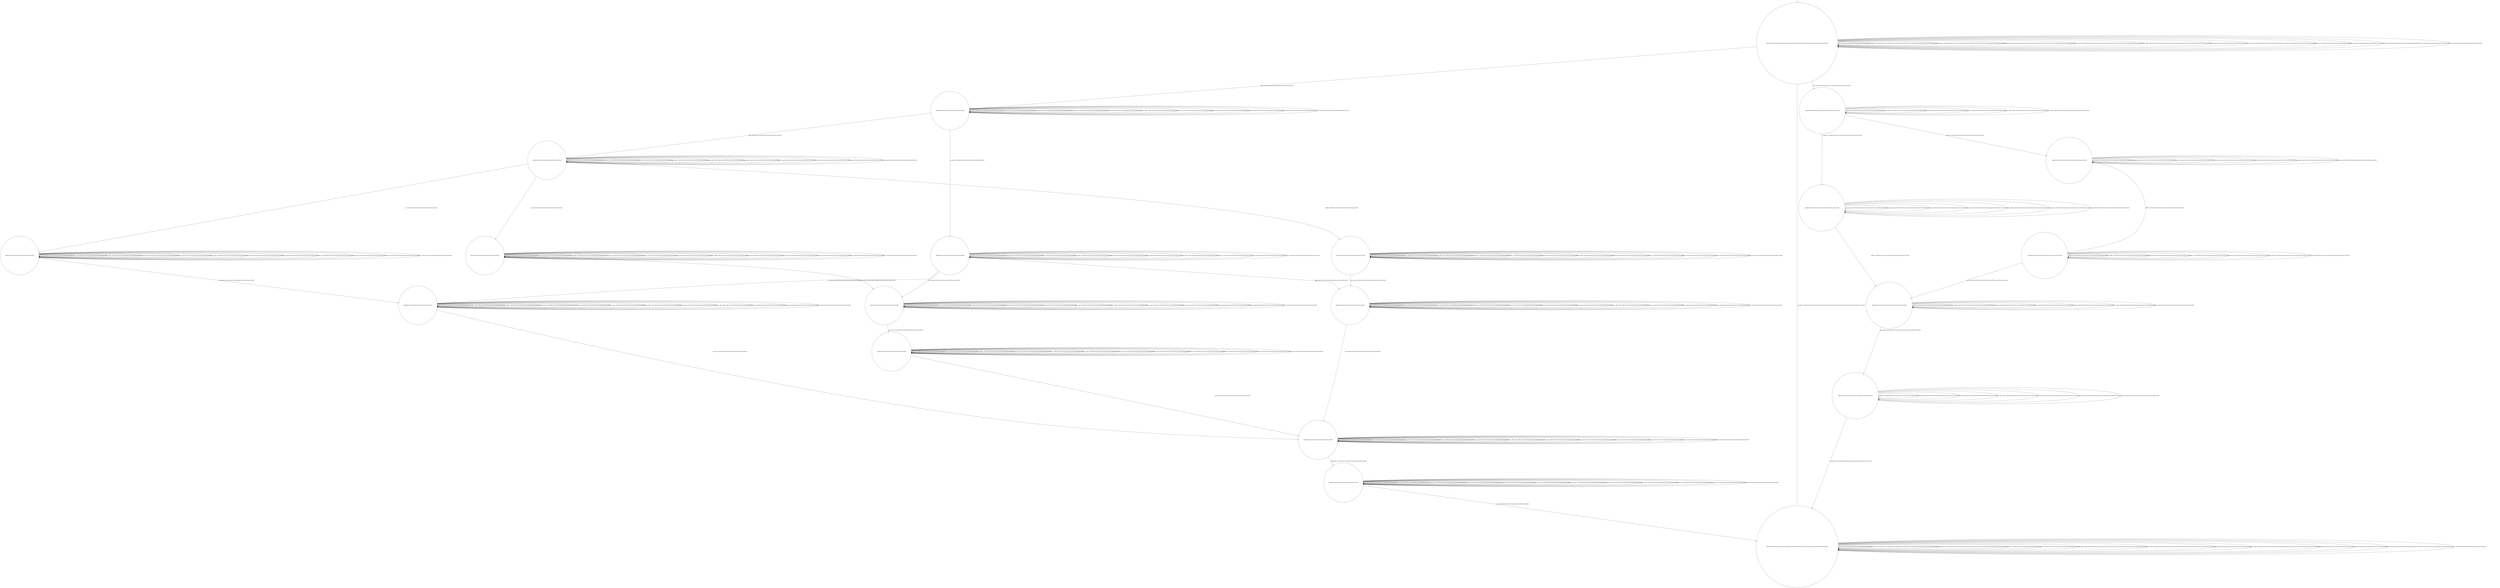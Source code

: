 digraph g {
	edge [lblstyle="above, sloped"];
	s0 [shape="circle" label="0@[((DOL and COF and TEA and CAP and TON and not EUR) or (EUR and COF and not DOL and not TEA and not TON and not CAP))]"];
	s1 [shape="circle" label="1@[((DOL and COF and TEA and CAP and TON and not EUR))]"];
	s2 [shape="circle" label="2@[((DOL and COF and TEA and CAP and TON and not EUR))]"];
	s3 [shape="circle" label="3@[((DOL and COF and TEA and CAP and TON and not EUR))]"];
	s4 [shape="circle" label="4@[((DOL and COF and TEA and CAP and TON and not EUR))]"];
	s5 [shape="circle" label="5@[((DOL and COF and TEA and CAP and TON and not EUR))]"];
	s6 [shape="circle" label="6@[((DOL and COF and TEA and CAP and TON and not EUR))]"];
	s7 [shape="circle" label="7@[((DOL and COF and TEA and CAP and TON and not EUR))]"];
	s8 [shape="circle" label="8@[((DOL and COF and TEA and CAP and TON and not EUR))]"];
	s9 [shape="circle" label="9@[((DOL and COF and TEA and CAP and TON and not EUR))]"];
	s10 [shape="circle" label="10@[((DOL and COF and TEA and CAP and TON and not EUR))]"];
	s11 [shape="circle" label="11@[((DOL and COF and TEA and CAP and TON and not EUR))]"];
	s12 [shape="circle" label="12@[((DOL and COF and TEA and CAP and TON and not EUR))]"];
	s13 [shape="circle" label="13@[((EUR and COF and not DOL and not TEA and not TON and not CAP) or (DOL and COF and TEA and CAP and TON and not EUR))]"];
	s14 [shape="circle" label="14@[((EUR and COF and not DOL and not TEA and not TON and not CAP))]"];
	s15 [shape="circle" label="15@[((EUR and COF and not DOL and not TEA and not TON and not CAP))]"];
	s16 [shape="circle" label="16@[((EUR and COF and not DOL and not TEA and not TON and not CAP))]"];
	s17 [shape="circle" label="17@[((EUR and COF and not DOL and not TEA and not TON and not CAP))]"];
	s18 [shape="circle" label="18@[((EUR and COF and not DOL and not TEA and not TON and not CAP))]"];
	s19 [shape="circle" label="19@[((EUR and COF and not DOL and not TEA and not TON and not CAP))]"];
	s0 -> s0 [label="cap / nok() [((DOL and COF and TEA and CAP and TON and not EUR))]"];
	s0 -> s0 [label="coffee / nok() [((EUR and COF and not DOL and not TEA and not TON and not CAP) or (DOL and COF and TEA and CAP and TON and not EUR))]"];
	s0 -> s0 [label="cup_taken / nok() [((EUR and COF and not DOL and not TEA and not TON and not CAP) or (DOL and COF and TEA and CAP and TON and not EUR))]"];
	s0 -> s0 [label="display_done / nok() [((EUR and COF and not DOL and not TEA and not TON and not CAP) or (DOL and COF and TEA and CAP and TON and not EUR))]"];
	s0 -> s1 [label="dollar / ok() [((DOL and COF and TEA and CAP and TON and not EUR))]"];
	s0 -> s14 [label="euro / ok() [((EUR and COF and not DOL and not TEA and not TON and not CAP))]"];
	s0 -> s0 [label="no_sugar / nok() [((EUR and COF and not DOL and not TEA and not TON and not CAP) or (DOL and COF and TEA and CAP and TON and not EUR))]"];
	s0 -> s0 [label="pour_coffee / nok() [((EUR and COF and not DOL and not TEA and not TON and not CAP) or (DOL and COF and TEA and CAP and TON and not EUR))]"];
	s0 -> s0 [label="pour_milk / nok() [((DOL and COF and TEA and CAP and TON and not EUR))]"];
	s0 -> s0 [label="pour_sugar / nok() [((EUR and COF and not DOL and not TEA and not TON and not CAP) or (DOL and COF and TEA and CAP and TON and not EUR))]"];
	s0 -> s0 [label="pour_tea / nok() [((DOL and COF and TEA and CAP and TON and not EUR))]"];
	s0 -> s0 [label="ring / nok() [((DOL and COF and TEA and CAP and TON and not EUR))]"];
	s0 -> s0 [label="sugar / nok() [((EUR and COF and not DOL and not TEA and not TON and not CAP) or (DOL and COF and TEA and CAP and TON and not EUR))]"];
	s0 -> s0 [label="tea / nok() [((DOL and COF and TEA and CAP and TON and not EUR))]"];
	s1 -> s1 [label="cap / nok() [((DOL and COF and TEA and CAP and TON and not EUR))]"];
	s1 -> s1 [label="coffee / nok() [((DOL and COF and TEA and CAP and TON and not EUR))]"];
	s1 -> s1 [label="cup_taken / nok() [((DOL and COF and TEA and CAP and TON and not EUR))]"];
	s1 -> s1 [label="display_done / nok() [((DOL and COF and TEA and CAP and TON and not EUR))]"];
	s1 -> s1 [label="dollar / nok() [((DOL and COF and TEA and CAP and TON and not EUR))]"];
	s1 -> s2 [label="no_sugar / ok() [((DOL and COF and TEA and CAP and TON and not EUR))]"];
	s1 -> s1 [label="pour_coffee / nok() [((DOL and COF and TEA and CAP and TON and not EUR))]"];
	s1 -> s1 [label="pour_milk / nok() [((DOL and COF and TEA and CAP and TON and not EUR))]"];
	s1 -> s1 [label="pour_sugar / nok() [((DOL and COF and TEA and CAP and TON and not EUR))]"];
	s1 -> s1 [label="pour_tea / nok() [((DOL and COF and TEA and CAP and TON and not EUR))]"];
	s1 -> s1 [label="ring / nok() [((DOL and COF and TEA and CAP and TON and not EUR))]"];
	s1 -> s3 [label="sugar / ok() [((DOL and COF and TEA and CAP and TON and not EUR))]"];
	s1 -> s1 [label="tea / nok() [((DOL and COF and TEA and CAP and TON and not EUR))]"];
	s2 -> s7 [label="cap / ok() [((DOL and COF and TEA and CAP and TON and not EUR))]"];
	s2 -> s8 [label="coffee / ok() [((DOL and COF and TEA and CAP and TON and not EUR))]"];
	s2 -> s2 [label="cup_taken / nok() [((DOL and COF and TEA and CAP and TON and not EUR))]"];
	s2 -> s2 [label="display_done / nok() [((DOL and COF and TEA and CAP and TON and not EUR))]"];
	s2 -> s2 [label="dollar / nok() [((DOL and COF and TEA and CAP and TON and not EUR))]"];
	s2 -> s2 [label="no_sugar / nok() [((DOL and COF and TEA and CAP and TON and not EUR))]"];
	s2 -> s2 [label="pour_coffee / nok() [((DOL and COF and TEA and CAP and TON and not EUR))]"];
	s2 -> s2 [label="pour_milk / nok() [((DOL and COF and TEA and CAP and TON and not EUR))]"];
	s2 -> s2 [label="pour_sugar / nok() [((DOL and COF and TEA and CAP and TON and not EUR))]"];
	s2 -> s2 [label="pour_tea / nok() [((DOL and COF and TEA and CAP and TON and not EUR))]"];
	s2 -> s2 [label="ring / nok() [((DOL and COF and TEA and CAP and TON and not EUR))]"];
	s2 -> s2 [label="sugar / void() [((DOL and COF and TEA and CAP and TON and not EUR))]"];
	s2 -> s9 [label="tea / ok() [((DOL and COF and TEA and CAP and TON and not EUR))]"];
	s3 -> s4 [label="cap / ok() [((DOL and COF and TEA and CAP and TON and not EUR))]"];
	s3 -> s5 [label="coffee / ok() [((DOL and COF and TEA and CAP and TON and not EUR))]"];
	s3 -> s3 [label="cup_taken / nok() [((DOL and COF and TEA and CAP and TON and not EUR))]"];
	s3 -> s3 [label="display_done / nok() [((DOL and COF and TEA and CAP and TON and not EUR))]"];
	s3 -> s3 [label="dollar / nok() [((DOL and COF and TEA and CAP and TON and not EUR))]"];
	s3 -> s3 [label="no_sugar / void() [((DOL and COF and TEA and CAP and TON and not EUR))]"];
	s3 -> s3 [label="pour_coffee / nok() [((DOL and COF and TEA and CAP and TON and not EUR))]"];
	s3 -> s3 [label="pour_milk / nok() [((DOL and COF and TEA and CAP and TON and not EUR))]"];
	s3 -> s3 [label="pour_sugar / nok() [((DOL and COF and TEA and CAP and TON and not EUR))]"];
	s3 -> s3 [label="pour_tea / nok() [((DOL and COF and TEA and CAP and TON and not EUR))]"];
	s3 -> s3 [label="ring / nok() [((DOL and COF and TEA and CAP and TON and not EUR))]"];
	s3 -> s3 [label="sugar / nok() [((DOL and COF and TEA and CAP and TON and not EUR))]"];
	s3 -> s6 [label="tea / ok() [((DOL and COF and TEA and CAP and TON and not EUR))]"];
	s4 -> s4 [label="cap / nok() [((DOL and COF and TEA and CAP and TON and not EUR))]"];
	s4 -> s4 [label="coffee / void() [((DOL and COF and TEA and CAP and TON and not EUR))]"];
	s4 -> s4 [label="cup_taken / nok() [((DOL and COF and TEA and CAP and TON and not EUR))]"];
	s4 -> s4 [label="display_done / nok() [((DOL and COF and TEA and CAP and TON and not EUR))]"];
	s4 -> s4 [label="dollar / nok() [((DOL and COF and TEA and CAP and TON and not EUR))]"];
	s4 -> s4 [label="no_sugar / nok() [((DOL and COF and TEA and CAP and TON and not EUR))]"];
	s4 -> s4 [label="pour_coffee / nok() [((DOL and COF and TEA and CAP and TON and not EUR))]"];
	s4 -> s4 [label="pour_milk / nok() [((DOL and COF and TEA and CAP and TON and not EUR))]"];
	s4 -> s7 [label="pour_sugar / ok() [((DOL and COF and TEA and CAP and TON and not EUR))]"];
	s4 -> s4 [label="pour_tea / nok() [((DOL and COF and TEA and CAP and TON and not EUR))]"];
	s4 -> s4 [label="ring / nok() [((DOL and COF and TEA and CAP and TON and not EUR))]"];
	s4 -> s4 [label="sugar / nok() [((DOL and COF and TEA and CAP and TON and not EUR))]"];
	s4 -> s4 [label="tea / void() [((DOL and COF and TEA and CAP and TON and not EUR))]"];
	s5 -> s5 [label="cap / void() [((DOL and COF and TEA and CAP and TON and not EUR))]"];
	s5 -> s5 [label="coffee / nok() [((DOL and COF and TEA and CAP and TON and not EUR))]"];
	s5 -> s5 [label="cup_taken / nok() [((DOL and COF and TEA and CAP and TON and not EUR))]"];
	s5 -> s5 [label="display_done / nok() [((DOL and COF and TEA and CAP and TON and not EUR))]"];
	s5 -> s5 [label="dollar / nok() [((DOL and COF and TEA and CAP and TON and not EUR))]"];
	s5 -> s5 [label="no_sugar / nok() [((DOL and COF and TEA and CAP and TON and not EUR))]"];
	s5 -> s5 [label="pour_coffee / nok() [((DOL and COF and TEA and CAP and TON and not EUR))]"];
	s5 -> s5 [label="pour_milk / nok() [((DOL and COF and TEA and CAP and TON and not EUR))]"];
	s5 -> s8 [label="pour_sugar / ok() [((DOL and COF and TEA and CAP and TON and not EUR))]"];
	s5 -> s5 [label="pour_tea / nok() [((DOL and COF and TEA and CAP and TON and not EUR))]"];
	s5 -> s5 [label="ring / nok() [((DOL and COF and TEA and CAP and TON and not EUR))]"];
	s5 -> s5 [label="sugar / nok() [((DOL and COF and TEA and CAP and TON and not EUR))]"];
	s5 -> s5 [label="tea / void() [((DOL and COF and TEA and CAP and TON and not EUR))]"];
	s6 -> s6 [label="cap / void() [((DOL and COF and TEA and CAP and TON and not EUR))]"];
	s6 -> s6 [label="coffee / void() [((DOL and COF and TEA and CAP and TON and not EUR))]"];
	s6 -> s6 [label="cup_taken / nok() [((DOL and COF and TEA and CAP and TON and not EUR))]"];
	s6 -> s6 [label="display_done / nok() [((DOL and COF and TEA and CAP and TON and not EUR))]"];
	s6 -> s6 [label="dollar / nok() [((DOL and COF and TEA and CAP and TON and not EUR))]"];
	s6 -> s6 [label="no_sugar / nok() [((DOL and COF and TEA and CAP and TON and not EUR))]"];
	s6 -> s6 [label="pour_coffee / nok() [((DOL and COF and TEA and CAP and TON and not EUR))]"];
	s6 -> s6 [label="pour_milk / nok() [((DOL and COF and TEA and CAP and TON and not EUR))]"];
	s6 -> s9 [label="pour_sugar / ok() [((DOL and COF and TEA and CAP and TON and not EUR))]"];
	s6 -> s6 [label="pour_tea / nok() [((DOL and COF and TEA and CAP and TON and not EUR))]"];
	s6 -> s6 [label="ring / nok() [((DOL and COF and TEA and CAP and TON and not EUR))]"];
	s6 -> s6 [label="sugar / nok() [((DOL and COF and TEA and CAP and TON and not EUR))]"];
	s6 -> s6 [label="tea / nok() [((DOL and COF and TEA and CAP and TON and not EUR))]"];
	s7 -> s7 [label="cap / nok() [((DOL and COF and TEA and CAP and TON and not EUR))]"];
	s7 -> s7 [label="coffee / void() [((DOL and COF and TEA and CAP and TON and not EUR))]"];
	s7 -> s7 [label="cup_taken / nok() [((DOL and COF and TEA and CAP and TON and not EUR))]"];
	s7 -> s7 [label="display_done / nok() [((DOL and COF and TEA and CAP and TON and not EUR))]"];
	s7 -> s7 [label="dollar / nok() [((DOL and COF and TEA and CAP and TON and not EUR))]"];
	s7 -> s7 [label="no_sugar / nok() [((DOL and COF and TEA and CAP and TON and not EUR))]"];
	s7 -> s7 [label="pour_coffee / nok() [((DOL and COF and TEA and CAP and TON and not EUR))]"];
	s7 -> s11 [label="pour_milk / ok() [((DOL and COF and TEA and CAP and TON and not EUR))]"];
	s7 -> s7 [label="pour_sugar / nok() [((DOL and COF and TEA and CAP and TON and not EUR))]"];
	s7 -> s7 [label="pour_tea / nok() [((DOL and COF and TEA and CAP and TON and not EUR))]"];
	s7 -> s7 [label="ring / nok() [((DOL and COF and TEA and CAP and TON and not EUR))]"];
	s7 -> s7 [label="sugar / nok() [((DOL and COF and TEA and CAP and TON and not EUR))]"];
	s7 -> s7 [label="tea / void() [((DOL and COF and TEA and CAP and TON and not EUR))]"];
	s8 -> s8 [label="cap / void() [((DOL and COF and TEA and CAP and TON and not EUR))]"];
	s8 -> s8 [label="coffee / nok() [((DOL and COF and TEA and CAP and TON and not EUR))]"];
	s8 -> s8 [label="cup_taken / nok() [((DOL and COF and TEA and CAP and TON and not EUR))]"];
	s8 -> s8 [label="display_done / nok() [((DOL and COF and TEA and CAP and TON and not EUR))]"];
	s8 -> s8 [label="dollar / nok() [((DOL and COF and TEA and CAP and TON and not EUR))]"];
	s8 -> s8 [label="no_sugar / nok() [((DOL and COF and TEA and CAP and TON and not EUR))]"];
	s8 -> s10 [label="pour_coffee / ok() [((DOL and COF and TEA and CAP and TON and not EUR))]"];
	s8 -> s8 [label="pour_milk / nok() [((DOL and COF and TEA and CAP and TON and not EUR))]"];
	s8 -> s8 [label="pour_sugar / nok() [((DOL and COF and TEA and CAP and TON and not EUR))]"];
	s8 -> s8 [label="pour_tea / nok() [((DOL and COF and TEA and CAP and TON and not EUR))]"];
	s8 -> s8 [label="ring / nok() [((DOL and COF and TEA and CAP and TON and not EUR))]"];
	s8 -> s8 [label="sugar / nok() [((DOL and COF and TEA and CAP and TON and not EUR))]"];
	s8 -> s8 [label="tea / void() [((DOL and COF and TEA and CAP and TON and not EUR))]"];
	s9 -> s9 [label="cap / void() [((DOL and COF and TEA and CAP and TON and not EUR))]"];
	s9 -> s9 [label="coffee / void() [((DOL and COF and TEA and CAP and TON and not EUR))]"];
	s9 -> s9 [label="cup_taken / nok() [((DOL and COF and TEA and CAP and TON and not EUR))]"];
	s9 -> s9 [label="display_done / nok() [((DOL and COF and TEA and CAP and TON and not EUR))]"];
	s9 -> s9 [label="dollar / nok() [((DOL and COF and TEA and CAP and TON and not EUR))]"];
	s9 -> s9 [label="no_sugar / nok() [((DOL and COF and TEA and CAP and TON and not EUR))]"];
	s9 -> s9 [label="pour_coffee / nok() [((DOL and COF and TEA and CAP and TON and not EUR))]"];
	s9 -> s9 [label="pour_milk / nok() [((DOL and COF and TEA and CAP and TON and not EUR))]"];
	s9 -> s9 [label="pour_sugar / nok() [((DOL and COF and TEA and CAP and TON and not EUR))]"];
	s9 -> s10 [label="pour_tea / ok() [((DOL and COF and TEA and CAP and TON and not EUR))]"];
	s9 -> s9 [label="ring / nok() [((DOL and COF and TEA and CAP and TON and not EUR))]"];
	s9 -> s9 [label="sugar / nok() [((DOL and COF and TEA and CAP and TON and not EUR))]"];
	s9 -> s9 [label="tea / nok() [((DOL and COF and TEA and CAP and TON and not EUR))]"];
	s10 -> s10 [label="cap / nok() [((DOL and COF and TEA and CAP and TON and not EUR))]"];
	s10 -> s10 [label="coffee / nok() [((DOL and COF and TEA and CAP and TON and not EUR))]"];
	s10 -> s10 [label="cup_taken / nok() [((DOL and COF and TEA and CAP and TON and not EUR))]"];
	s10 -> s12 [label="display_done / ok() [((DOL and COF and TEA and CAP and TON and not EUR))]"];
	s10 -> s10 [label="dollar / nok() [((DOL and COF and TEA and CAP and TON and not EUR))]"];
	s10 -> s10 [label="no_sugar / nok() [((DOL and COF and TEA and CAP and TON and not EUR))]"];
	s10 -> s10 [label="pour_coffee / nok() [((DOL and COF and TEA and CAP and TON and not EUR))]"];
	s10 -> s10 [label="pour_milk / nok() [((DOL and COF and TEA and CAP and TON and not EUR))]"];
	s10 -> s10 [label="pour_sugar / nok() [((DOL and COF and TEA and CAP and TON and not EUR))]"];
	s10 -> s10 [label="pour_tea / nok() [((DOL and COF and TEA and CAP and TON and not EUR))]"];
	s10 -> s10 [label="ring / nok() [((DOL and COF and TEA and CAP and TON and not EUR))]"];
	s10 -> s10 [label="sugar / nok() [((DOL and COF and TEA and CAP and TON and not EUR))]"];
	s10 -> s10 [label="tea / nok() [((DOL and COF and TEA and CAP and TON and not EUR))]"];
	s11 -> s11 [label="cap / nok() [((DOL and COF and TEA and CAP and TON and not EUR))]"];
	s11 -> s11 [label="coffee / nok() [((DOL and COF and TEA and CAP and TON and not EUR))]"];
	s11 -> s11 [label="cup_taken / nok() [((DOL and COF and TEA and CAP and TON and not EUR))]"];
	s11 -> s11 [label="display_done / nok() [((DOL and COF and TEA and CAP and TON and not EUR))]"];
	s11 -> s11 [label="dollar / nok() [((DOL and COF and TEA and CAP and TON and not EUR))]"];
	s11 -> s11 [label="no_sugar / nok() [((DOL and COF and TEA and CAP and TON and not EUR))]"];
	s11 -> s10 [label="pour_coffee / ok() [((DOL and COF and TEA and CAP and TON and not EUR))]"];
	s11 -> s11 [label="pour_milk / nok() [((DOL and COF and TEA and CAP and TON and not EUR))]"];
	s11 -> s11 [label="pour_sugar / nok() [((DOL and COF and TEA and CAP and TON and not EUR))]"];
	s11 -> s11 [label="pour_tea / nok() [((DOL and COF and TEA and CAP and TON and not EUR))]"];
	s11 -> s11 [label="ring / nok() [((DOL and COF and TEA and CAP and TON and not EUR))]"];
	s11 -> s11 [label="sugar / nok() [((DOL and COF and TEA and CAP and TON and not EUR))]"];
	s11 -> s11 [label="tea / nok() [((DOL and COF and TEA and CAP and TON and not EUR))]"];
	s12 -> s12 [label="cap / nok() [((DOL and COF and TEA and CAP and TON and not EUR))]"];
	s12 -> s12 [label="coffee / nok() [((DOL and COF and TEA and CAP and TON and not EUR))]"];
	s12 -> s12 [label="cup_taken / nok() [((DOL and COF and TEA and CAP and TON and not EUR))]"];
	s12 -> s12 [label="display_done / nok() [((DOL and COF and TEA and CAP and TON and not EUR))]"];
	s12 -> s12 [label="dollar / nok() [((DOL and COF and TEA and CAP and TON and not EUR))]"];
	s12 -> s12 [label="no_sugar / nok() [((DOL and COF and TEA and CAP and TON and not EUR))]"];
	s12 -> s12 [label="pour_coffee / nok() [((DOL and COF and TEA and CAP and TON and not EUR))]"];
	s12 -> s12 [label="pour_milk / nok() [((DOL and COF and TEA and CAP and TON and not EUR))]"];
	s12 -> s12 [label="pour_sugar / nok() [((DOL and COF and TEA and CAP and TON and not EUR))]"];
	s12 -> s12 [label="pour_tea / nok() [((DOL and COF and TEA and CAP and TON and not EUR))]"];
	s12 -> s13 [label="ring / ok() [((DOL and COF and TEA and CAP and TON and not EUR))]"];
	s12 -> s12 [label="sugar / nok() [((DOL and COF and TEA and CAP and TON and not EUR))]"];
	s12 -> s12 [label="tea / nok() [((DOL and COF and TEA and CAP and TON and not EUR))]"];
	s13 -> s13 [label="cap / nok() [((DOL and COF and TEA and CAP and TON and not EUR))]"];
	s13 -> s13 [label="coffee / nok() [((EUR and COF and not DOL and not TEA and not TON and not CAP) or (DOL and COF and TEA and CAP and TON and not EUR))]"];
	s13 -> s0 [label="cup_taken / ok() [((EUR and COF and not DOL and not TEA and not TON and not CAP) or (DOL and COF and TEA and CAP and TON and not EUR))]"];
	s13 -> s13 [label="display_done / nok() [((EUR and COF and not DOL and not TEA and not TON and not CAP) or (DOL and COF and TEA and CAP and TON and not EUR))]"];
	s13 -> s13 [label="dollar / nok() [((DOL and COF and TEA and CAP and TON and not EUR))]"];
	s13 -> s13 [label="euro / nok() [((EUR and COF and not DOL and not TEA and not TON and not CAP))]"];
	s13 -> s13 [label="no_sugar / nok() [((EUR and COF and not DOL and not TEA and not TON and not CAP) or (DOL and COF and TEA and CAP and TON and not EUR))]"];
	s13 -> s13 [label="pour_coffee / nok() [((EUR and COF and not DOL and not TEA and not TON and not CAP) or (DOL and COF and TEA and CAP and TON and not EUR))]"];
	s13 -> s13 [label="pour_milk / nok() [((DOL and COF and TEA and CAP and TON and not EUR))]"];
	s13 -> s13 [label="pour_sugar / nok() [((EUR and COF and not DOL and not TEA and not TON and not CAP) or (DOL and COF and TEA and CAP and TON and not EUR))]"];
	s13 -> s13 [label="pour_tea / nok() [((DOL and COF and TEA and CAP and TON and not EUR))]"];
	s13 -> s13 [label="ring / nok() [((DOL and COF and TEA and CAP and TON and not EUR))]"];
	s13 -> s13 [label="sugar / nok() [((EUR and COF and not DOL and not TEA and not TON and not CAP) or (DOL and COF and TEA and CAP and TON and not EUR))]"];
	s13 -> s13 [label="tea / nok() [((DOL and COF and TEA and CAP and TON and not EUR))]"];
	s14 -> s14 [label="coffee / nok() [((EUR and COF and not DOL and not TEA and not TON and not CAP))]"];
	s14 -> s14 [label="cup_taken / nok() [((EUR and COF and not DOL and not TEA and not TON and not CAP))]"];
	s14 -> s14 [label="display_done / nok() [((EUR and COF and not DOL and not TEA and not TON and not CAP))]"];
	s14 -> s14 [label="euro / nok() [((EUR and COF and not DOL and not TEA and not TON and not CAP))]"];
	s14 -> s15 [label="no_sugar / ok() [((EUR and COF and not DOL and not TEA and not TON and not CAP))]"];
	s14 -> s14 [label="pour_coffee / nok() [((EUR and COF and not DOL and not TEA and not TON and not CAP))]"];
	s14 -> s14 [label="pour_sugar / nok() [((EUR and COF and not DOL and not TEA and not TON and not CAP))]"];
	s14 -> s16 [label="sugar / ok() [((EUR and COF and not DOL and not TEA and not TON and not CAP))]"];
	s15 -> s18 [label="coffee / ok() [((EUR and COF and not DOL and not TEA and not TON and not CAP))]"];
	s15 -> s15 [label="cup_taken / nok() [((EUR and COF and not DOL and not TEA and not TON and not CAP))]"];
	s15 -> s15 [label="display_done / nok() [((EUR and COF and not DOL and not TEA and not TON and not CAP))]"];
	s15 -> s15 [label="euro / nok() [((EUR and COF and not DOL and not TEA and not TON and not CAP))]"];
	s15 -> s15 [label="no_sugar / nok() [((EUR and COF and not DOL and not TEA and not TON and not CAP))]"];
	s15 -> s15 [label="pour_coffee / nok() [((EUR and COF and not DOL and not TEA and not TON and not CAP))]"];
	s15 -> s15 [label="pour_sugar / nok() [((EUR and COF and not DOL and not TEA and not TON and not CAP))]"];
	s15 -> s15 [label="sugar / void() [((EUR and COF and not DOL and not TEA and not TON and not CAP))]"];
	s16 -> s17 [label="coffee / ok() [((EUR and COF and not DOL and not TEA and not TON and not CAP))]"];
	s16 -> s16 [label="cup_taken / nok() [((EUR and COF and not DOL and not TEA and not TON and not CAP))]"];
	s16 -> s16 [label="display_done / nok() [((EUR and COF and not DOL and not TEA and not TON and not CAP))]"];
	s16 -> s16 [label="euro / nok() [((EUR and COF and not DOL and not TEA and not TON and not CAP))]"];
	s16 -> s16 [label="no_sugar / void() [((EUR and COF and not DOL and not TEA and not TON and not CAP))]"];
	s16 -> s16 [label="pour_coffee / nok() [((EUR and COF and not DOL and not TEA and not TON and not CAP))]"];
	s16 -> s16 [label="pour_sugar / nok() [((EUR and COF and not DOL and not TEA and not TON and not CAP))]"];
	s16 -> s16 [label="sugar / nok() [((EUR and COF and not DOL and not TEA and not TON and not CAP))]"];
	s17 -> s17 [label="coffee / nok() [((EUR and COF and not DOL and not TEA and not TON and not CAP))]"];
	s17 -> s17 [label="cup_taken / nok() [((EUR and COF and not DOL and not TEA and not TON and not CAP))]"];
	s17 -> s17 [label="display_done / nok() [((EUR and COF and not DOL and not TEA and not TON and not CAP))]"];
	s17 -> s17 [label="euro / nok() [((EUR and COF and not DOL and not TEA and not TON and not CAP))]"];
	s17 -> s17 [label="no_sugar / nok() [((EUR and COF and not DOL and not TEA and not TON and not CAP))]"];
	s17 -> s17 [label="pour_coffee / nok() [((EUR and COF and not DOL and not TEA and not TON and not CAP))]"];
	s17 -> s18 [label="pour_sugar / ok() [((EUR and COF and not DOL and not TEA and not TON and not CAP))]"];
	s17 -> s17 [label="sugar / nok() [((EUR and COF and not DOL and not TEA and not TON and not CAP))]"];
	s18 -> s18 [label="coffee / nok() [((EUR and COF and not DOL and not TEA and not TON and not CAP))]"];
	s18 -> s18 [label="cup_taken / nok() [((EUR and COF and not DOL and not TEA and not TON and not CAP))]"];
	s18 -> s18 [label="display_done / nok() [((EUR and COF and not DOL and not TEA and not TON and not CAP))]"];
	s18 -> s18 [label="euro / nok() [((EUR and COF and not DOL and not TEA and not TON and not CAP))]"];
	s18 -> s18 [label="no_sugar / nok() [((EUR and COF and not DOL and not TEA and not TON and not CAP))]"];
	s18 -> s19 [label="pour_coffee / ok() [((EUR and COF and not DOL and not TEA and not TON and not CAP))]"];
	s18 -> s18 [label="pour_sugar / nok() [((EUR and COF and not DOL and not TEA and not TON and not CAP))]"];
	s18 -> s18 [label="sugar / nok() [((EUR and COF and not DOL and not TEA and not TON and not CAP))]"];
	s19 -> s19 [label="coffee / nok() [((EUR and COF and not DOL and not TEA and not TON and not CAP))]"];
	s19 -> s19 [label="cup_taken / nok() [((EUR and COF and not DOL and not TEA and not TON and not CAP))]"];
	s19 -> s13 [label="display_done / ok() [((EUR and COF and not DOL and not TEA and not TON and not CAP))]"];
	s19 -> s19 [label="euro / nok() [((EUR and COF and not DOL and not TEA and not TON and not CAP))]"];
	s19 -> s19 [label="no_sugar / nok() [((EUR and COF and not DOL and not TEA and not TON and not CAP))]"];
	s19 -> s19 [label="pour_coffee / nok() [((EUR and COF and not DOL and not TEA and not TON and not CAP))]"];
	s19 -> s19 [label="pour_sugar / nok() [((EUR and COF and not DOL and not TEA and not TON and not CAP))]"];
	s19 -> s19 [label="sugar / nok() [((EUR and COF and not DOL and not TEA and not TON and not CAP))]"];
	__start0 [label="" shape="none" width="0" height="0"];
	__start0 -> s0;
}